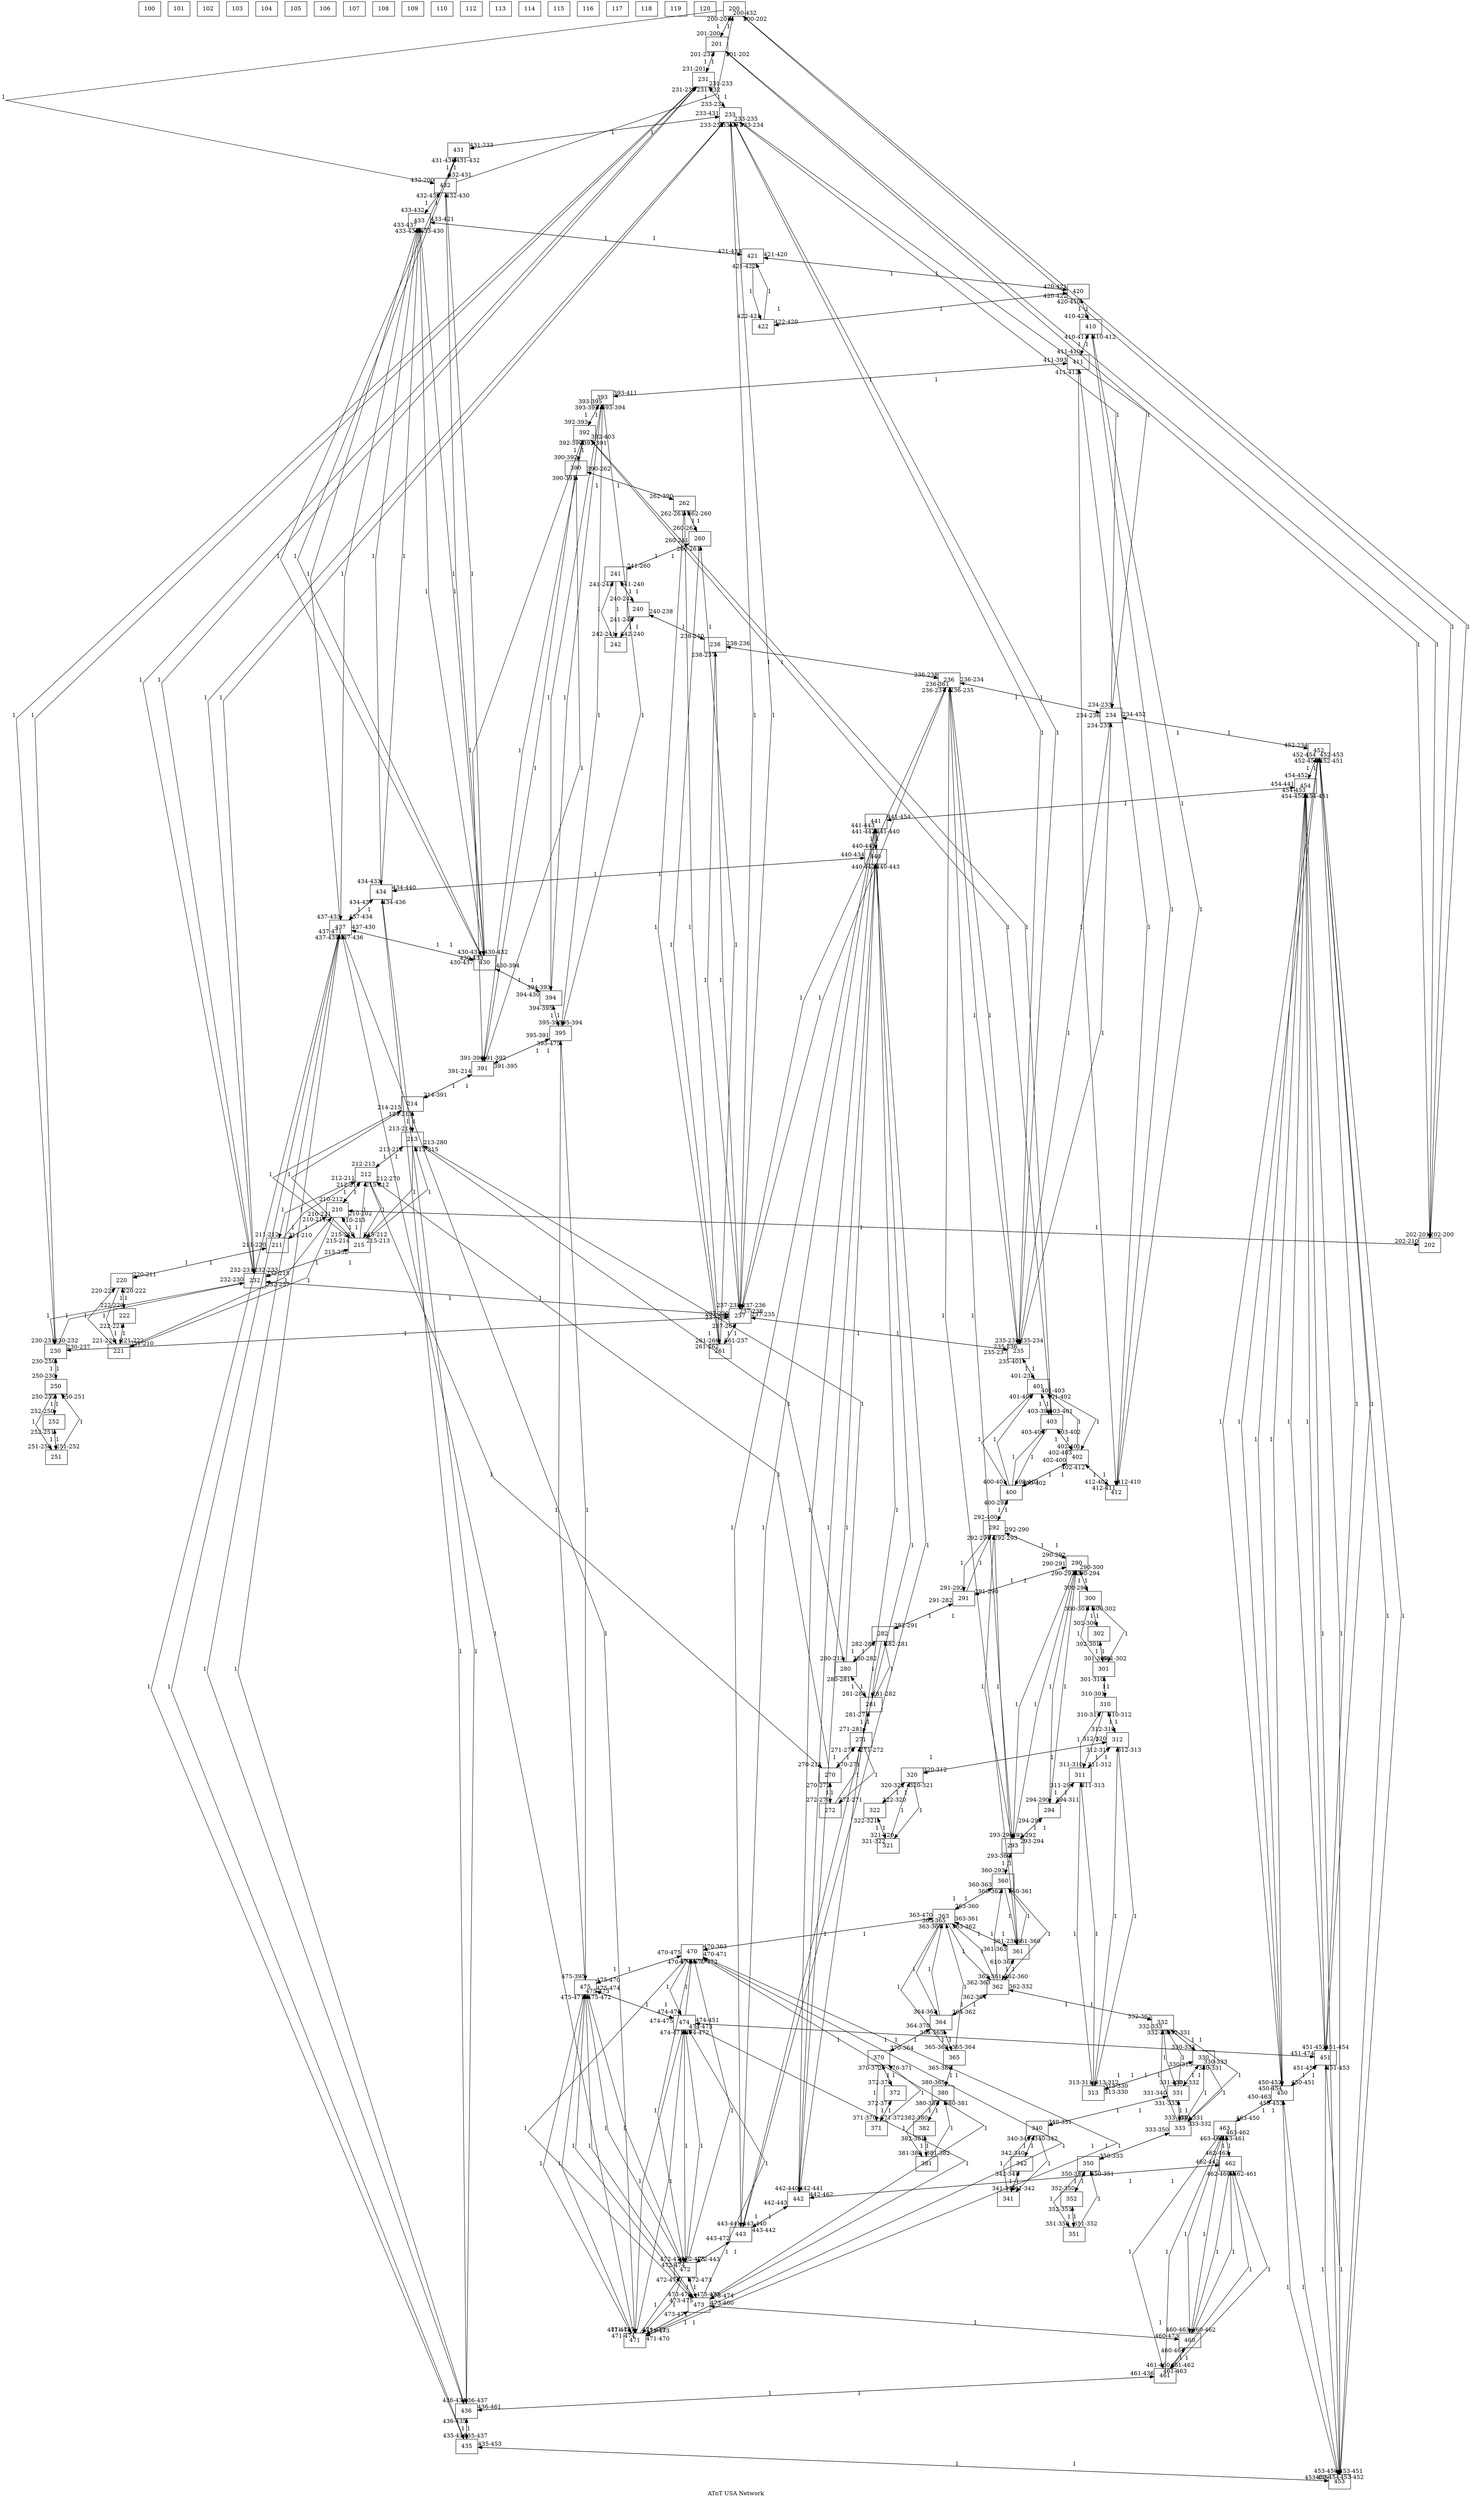 digraph Test {

	/*compound=true*/
	node [shape=box];
	edge [len=3];
	/*Instantiation of nodes, required to successfully calling .get_node_list() 		(pydot) */
	//BACKBONE NODES
	100[group=H]; 101[group=H]; 102[group=H]; 103[group=H]; 104[group=H]; 105[group=H]; 106[group=H]; 107[group=H]; 108[group=H];
	109[group=H]; 110[group=H]; 112[group=H]; 113[group=H]; 114[group=H]; 115[group=H]; 116[group=H]; 117[group=H]; 118[group=H];
	119[group=H]; 120[group=H];
	//116 nodes
	200[group=V]; 201[group=A]; 202[group=A];//Seattle
	210[group=V]; 211[group=A]; 212[group=A]; 213[group=A]; 214[group=A]; 215[group=A];//San Fransico
	220[group=V]; 221[group=A]; 222[group=A]; //Honolulu
	230[group=V]; 231[group=A]; 232[group=A]; 233[group=A]; 234[group=A]; 235[group=A]; 236[group=A]; 237[group=A]; 238[group=A];//Los Angeles
	240[group=V]; 241[group=A]; 242[group=A];//San Diego
	250[group=v]; 251[group=A]; 252[group=A];//Las Vegas
	260[group=V]; 261[group=A]; 262[group=A];//Phoenix
	270[group=V]; 271[group=A]; 272[group=A];//Salt Lake City
	280[group=V]; 281[group=A]; 282[group=A];//Denver
	290[group=V]; 291[group=A]; 292[group=A]; 293[group=A]; 294[group=A];//Dallas
	300[group=V]; 301[group=A]; 302[group=A];//San Antonio
	310[group=V]; 311[group=A]; 312[group=A]; 313[group=A];//Houston
	320[group=V]; 321[group=A]; 322[group=A]; //New Orealns
	330[group=V]; 331[group=A]; 332[group=A]; 333[group=A]; //Miami
	340[group=V]; 341[group=A]; 342[group=A];//Tampa Bay
	350[group=v]; 351[group=A]; 352[group=A];//Ft. Lauderdale
	360[group=v]; 361[group=A]; 362[group=A]; 363[group=A]; 364[group=A]; 365[group=A]; //Atlanta
	370[group=v]; 371[group=A]; 372[group=A];//Charlotte
	380[group=v]; 381[group=A]; 382[group=A];//Nashville
	390[group=v]; 391[group=A]; 392[group=A]; 393[group=A]; 394[group=A]; 395[group=A]; //St. Louis
	400[group=v]; 401[group=A]; 402[group=A]; 403[group=A]; //Kansas City
	410[group=v]; 411[group=A]; 412[group=A]; //Omaha
	420[group=v]; 421[group=A]; 422[group=A]; //Mineapolis
	430[group=v]; 431[group=A]; 432[group=A]; 433[group=A]; 434[group=A]; 435[group=A]; 436[group=A]; 437[group=A];//Chicago
	440[group=v]; 441[group=A]; 442[group=A]; 443[group=A]; //Detroit
	450[group=v]; 451[group=A]; 452[group=A]; 453[group=A]; 454[group=A]; //New York
	460[group=v]; 461[group=A]; 462[group=A]; 463[group=A]; //Philadelphia
	470[group=v]; 471[group=A]; 472[group=A]; 473[group=A]; 474[group=A]; 475[group=A]; //Washington DC.
	
	overlap = scale;
	splines = false;
	label = "ATnT USA Network";
	orientation = portrait;
	
	//BACKBONE EDGES
	
	
	
	
	
	
	//POPS
	//Seatle
	200 -> 201	[label=1,headlabel="201-200" ,alias = 1,throughput=16,latency=4,delay=3,bandwidth = 10];
	200 -> 202	[label=1,headlabel="202-200" ,alias = 1,throughput=16,latency=4,delay=3,bandwidth = 10];
	201 -> 200	[label=1,headlabel="200-201" ,alias = 1,throughput=16,latency=4,delay=3,bandwidth = 10];
	201 -> 202	[label=1,headlabel="202-201" ,alias = 1,throughput=16,latency=4,delay=3,bandwidth = 10];
	202 -> 200	[label=1,headlabel="200-202" ,alias = 1,throughput=16,latency=4,delay=3,bandwidth = 10];
	202 -> 201	[label=1,headlabel="201-202" ,alias = 1,throughput=16,latency=4,delay=3,bandwidth = 10];
	
	200 -> 432	[label=1,headlabel="432-200" ,alias = 1,throughput=16,latency=4,delay=3,bandwidth = 10];
	201 -> 231	[label=1,headlabel="231-201" ,alias = 1,throughput=16,latency=4,delay=3,bandwidth = 10];
	202 -> 210	[label=1,headlabel="210-202" ,alias = 1,throughput=16,latency=4,delay=3,bandwidth = 10];
	
	//San Fransico
	210 -> 211	[label=1,headlabel="211-210" ,alias = 1,throughput=16,latency=4,delay=3,bandwidth = 10];
	210 -> 212	[label=1,headlabel="212-210" ,alias = 1,throughput=16,latency=4,delay=3,bandwidth = 10];
	210 -> 215	[label=1,headlabel="215-210" ,alias = 1,throughput=16,latency=4,delay=3,bandwidth = 10];
	210 -> 202	[label=1,headlabel="202-210" ,alias = 1,throughput=16,latency=4,delay=3,bandwidth = 10];
	210 -> 221	[label=1,headlabel="221-210" ,alias = 1,throughput=16,latency=4,delay=3,bandwidth = 10];

	211 -> 210	[label=1,headlabel="210-211" ,alias = 1,throughput=16,latency=4,delay=3,bandwidth = 10];
	211 -> 212	[label=1,headlabel="212-211" ,alias = 1,throughput=16,latency=4,delay=3,bandwidth = 10];
	211 -> 220	[label=1,headlabel="220-211" ,alias = 1,throughput=16,latency=4,delay=3,bandwidth = 10];
	
	212 -> 210	[label=1,headlabel="210-212" ,alias = 1,throughput=16,latency=4,delay=3,bandwidth = 10];
	212 -> 211	[label=1,headlabel="211-212" ,alias = 1,throughput=16,latency=4,delay=3,bandwidth = 10];
	212 -> 213	[label=1,headlabel="213-212" ,alias = 1,throughput=16,latency=4,delay=3,bandwidth = 10];
	212 -> 215	[label=1,headlabel="215-212" ,alias = 1,throughput=16,latency=4,delay=3,bandwidth = 10];
	212 -> 270	[label=1,headlabel="270-212" ,alias = 1,throughput=16,latency=4,delay=3,bandwidth = 10];
	
	213 -> 212	[label=1,headlabel="212-213" ,alias = 1,throughput=16,latency=4,delay=3,bandwidth = 10];
	213 -> 214	[label=1,headlabel="124-213" ,alias = 1,throughput=16,latency=4,delay=3,bandwidth = 10];
	213 -> 215	[label=1,headlabel="215-213" ,alias = 1,throughput=16,latency=4,delay=3,bandwidth = 10];
	213 -> 280	[label=1,headlabel="280-213" ,alias = 1,throughput=16,latency=4,delay=3,bandwidth = 10];
	
	214 -> 213	[label=1,headlabel="213-214" ,alias = 1,throughput=16,latency=4,delay=3,bandwidth = 10];
	214 -> 215	[label=1,headlabel="215-214" ,alias = 1,throughput=16,latency=4,delay=3,bandwidth = 10];
	214 -> 391	[label=1,headlabel="391-214" ,alias = 1,throughput=16,latency=4,delay=3,bandwidth = 10];
	
	215 -> 213	[label=1,headlabel="213-215" ,alias = 1,throughput=16,latency=4,delay=3,bandwidth = 10];
	215 -> 214	[label=1,headlabel="214-215" ,alias = 1,throughput=16,latency=4,delay=3,bandwidth = 10];
	215 -> 232	[label=1,headlabel="232-215" ,alias = 1,throughput=16,latency=4,delay=3,bandwidth = 10];
	215 -> 212	[label=1,headlabel="215-212" ,alias = 1,throughput=16,latency=4,delay=3,bandwidth = 10];
	215 -> 210	[label=1,headlabel="210-215" ,alias = 1,throughput=16,latency=4,delay=3,bandwidth = 10];
	
	//Honolulu
	220 -> 211	[label=1,headlabel="211-220" ,alias = 1,throughput=16,latency=4,delay=3,bandwidth = 10];
	220 -> 221	[label=1,headlabel="221-220" ,alias = 1,throughput=16,latency=4,delay=3,bandwidth = 10];
	220 -> 222	[label=1,headlabel="222-220" ,alias = 1,throughput=16,latency=4,delay=3,bandwidth = 10];
	221 -> 210	[label=1,headlabel="210-221" ,alias = 1,throughput=16,latency=4,delay=3,bandwidth = 10];
	221 -> 220	[label=1,headlabel="220-221" ,alias = 1,throughput=16,latency=4,delay=3,bandwidth = 10];
	221 -> 222	[label=1,headlabel="222-221" ,alias = 1,throughput=16,latency=4,delay=3,bandwidth = 10];
	222 -> 220	[label=1,headlabel="220-222" ,alias = 1,throughput=16,latency=4,delay=3,bandwidth = 10];
	222 -> 221	[label=1,headlabel="221-222" ,alias = 1,throughput=16,latency=4,delay=3,bandwidth = 10];
	
	//Los Angeles
	230 -> 231	[label=1,headlabel="231-230" ,alias = 1,throughput=16,latency=4,delay=3,bandwidth = 10];
	230 -> 232	[label=1,headlabel="232-230" ,alias = 1,throughput=16,latency=4,delay=3,bandwidth = 10];
	230 -> 250	[label=1,headlabel="250-230" ,alias = 1,throughput=16,latency=4,delay=3,bandwidth = 10];
	230 -> 237	[label=1,headlabel="237-230" ,alias = 1,throughput=16,latency=4,delay=3,bandwidth = 10];
	231 -> 230	[label=1,headlabel="230-231" ,alias = 1,throughput=16,latency=4,delay=3,bandwidth = 10];
	231 -> 232	[label=1,headlabel="232-231" ,alias = 1,throughput=16,latency=4,delay=3,bandwidth = 10];
	231 -> 233	[label=1,headlabel="233-231" ,alias = 1,throughput=16,latency=4,delay=3,bandwidth = 10];
	231 -> 201	[label=1,headlabel="201-232" ,alias = 1,throughput=16,latency=4,delay=3,bandwidth = 10];
	232 -> 230	[label=1,headlabel="230-232" ,alias = 1,throughput=16,latency=4,delay=3,bandwidth = 10];
	232 -> 231	[label=1,headlabel="231-232" ,alias = 1,throughput=16,latency=4,delay=3,bandwidth = 10];
	232 -> 233	[label=1,headlabel="233-232" ,alias = 1,throughput=16,latency=4,delay=3,bandwidth = 10];
	232 -> 237 	[label=1,headlabel="237-232" ,alias = 1,throughput=16,latency=4,delay=3,bandwidth = 10];
	232 -> 215 	[label=1,headlabel="215-232" ,alias = 1,throughput=16,latency=4,delay=3,bandwidth = 10];
	
	233 -> 231	[label=1,headlabel="231-233" ,alias = 1,throughput=16,latency=4,delay=3,bandwidth = 10];
	233 -> 232	[label=1,headlabel="232-233" ,alias = 1,throughput=16,latency=4,delay=3,bandwidth = 10];
	233 -> 234	[label=1,headlabel="234-233" ,alias = 1,throughput=16,latency=4,delay=3,bandwidth = 10];
	233 -> 235	[label=1,headlabel="235-233" ,alias = 1,throughput=16,latency=4,delay=3,bandwidth = 10];
	233 -> 237	[label=1,headlabel="237-233" ,alias = 1,throughput=16,latency=4,delay=3,bandwidth = 10];
	233 -> 431	[label=1,headlabel="431-233" ,alias = 1,throughput=16,latency=4,delay=3,bandwidth = 10];
	234 -> 233	[label=1,headlabel="233-234" ,alias = 1,throughput=16,latency=4,delay=3,bandwidth = 10];
	234 -> 235	[label=1,headlabel="235-234" ,alias = 1,throughput=16,latency=4,delay=3,bandwidth = 10];
	234 -> 236	[label=1,headlabel="236-234" ,alias = 1,throughput=16,latency=4,delay=3,bandwidth = 10];
	234 -> 452	[label=1,headlabel="452-234" ,alias = 1,throughput=16,latency=4,delay=3,bandwidth = 10];
	235 -> 233	[label=1,headlabel="233-235" ,alias = 1,throughput=16,latency=4,delay=3,bandwidth = 10];
	235 -> 234	[label=1,headlabel="234-235" ,alias = 1,throughput=16,latency=4,delay=3,bandwidth = 10];
	235 -> 401	[label=1,headlabel="401-235" ,alias = 1,throughput=16,latency=4,delay=3,bandwidth = 10];
	235 -> 236	[label=1,headlabel="236-235" ,alias = 1,throughput=16,latency=4,delay=3,bandwidth = 10];
	235 -> 237	[label=1,headlabel="237-235" ,alias = 1,throughput=16,latency=4,delay=3,bandwidth = 10];
	
	236 -> 234	[label=1,headlabel="234-236" ,alias = 1,throughput=16,latency=4,delay=3,bandwidth = 10];
	236 -> 235	[label=1,headlabel="235-236" ,alias = 1,throughput=16,latency=4,delay=3,bandwidth = 10];
	236 -> 237	[label=1,headlabel="237-236" ,alias = 1,throughput=16,latency=4,delay=3,bandwidth = 10];
	236 -> 238	[label=1,headlabel="238-236" ,alias = 1,throughput=16,latency=4,delay=3,bandwidth = 10];
	236 -> 361	[label=1,headlabel="361-236" ,alias = 1,throughput=16,latency=4,delay=3,bandwidth = 10];
	237 -> 230	[label=1,headlabel="230-237" ,alias = 1,throughput=16,latency=4,delay=3,bandwidth = 10];
	237 -> 232	[label=1,headlabel="232-237" ,alias = 1,throughput=16,latency=4,delay=3,bandwidth = 10];
	237 -> 233	[label=1,headlabel="233-237" ,alias = 1,throughput=16,latency=4,delay=3,bandwidth = 10];
	237 -> 235	[label=1,headlabel="235-237" ,alias = 1,throughput=16,latency=4,delay=3,bandwidth = 10];
	237 -> 236	[label=1,headlabel="236-237" ,alias = 1,throughput=16,latency=4,delay=3,bandwidth = 10];
	237 -> 238	[label=1,headlabel="238-237" ,alias = 1,throughput=16,latency=4,delay=3,bandwidth = 10];
	237 -> 261	[label=1,headlabel="261-237" ,alias = 1,throughput=16,latency=4,delay=3,bandwidth = 10];
	238 -> 236	[label=1,headlabel="236-238" ,alias = 1,throughput=16,latency=4,delay=3,bandwidth = 10];
	238 -> 237	[label=1,headlabel="237-238" ,alias = 1,throughput=16,latency=4,delay=3,bandwidth = 10];
	238 -> 240	[label=1,headlabel="240-238" ,alias = 1,throughput=16,latency=4,delay=3,bandwidth = 10];

	
	//San Diego
	240 -> 238	[label=1,headlabel="238-240" ,alias = 1,throughput=16,latency=4,delay=3,bandwidth = 10];
	240 -> 241	[label=1,headlabel="241-240" ,alias = 1,throughput=16,latency=4,delay=3,bandwidth = 10];
	240 -> 242	[label=1,headlabel="242-240" ,alias = 1,throughput=16,latency=4,delay=3,bandwidth = 10];
	241 -> 240	[label=1,headlabel="240-241" ,alias = 1,throughput=16,latency=4,delay=3,bandwidth = 10];
	241 -> 242	[label=1,headlabel="242-241" ,alias = 1,throughput=16,latency=4,delay=3,bandwidth = 10];
	241 -> 260	[label=1,headlabel="260-241" ,alias = 1,throughput=16,latency=4,delay=3,bandwidth = 10];
	242 -> 240	[label=1,headlabel="241-242" ,alias = 1,throughput=16,latency=4,delay=3,bandwidth = 10];
	242 -> 241	[label=1,headlabel="241-242" ,alias = 1,throughput=16,latency=4,delay=3,bandwidth = 10];
	//Las Vegas
	250 -> 230	[label=1,headlabel="230-250" ,alias = 1,throughput=16,latency=4,delay=3,bandwidth = 10];
	250 -> 251	[label=1,headlabel="251-250" ,alias = 1,throughput=16,latency=4,delay=3,bandwidth = 10];
	250 -> 252	[label=1,headlabel="252-250" ,alias = 1,throughput=16,latency=4,delay=3,bandwidth = 10];
	251 -> 250	[label=1,headlabel="250-251" ,alias = 1,throughput=16,latency=4,delay=3,bandwidth = 10];
	251 -> 252	[label=1,headlabel="252-251" ,alias = 1,throughput=16,latency=4,delay=3,bandwidth = 10];
	252 -> 250	[label=1,headlabel="250-252" ,alias = 1,throughput=16,latency=4,delay=3,bandwidth = 10];
	252 -> 251	[label=1,headlabel="251-252" ,alias = 1,throughput=16,latency=4,delay=3,bandwidth = 10];

	//Phoenix
	260 -> 261	[label=1,headlabel="261-260" ,alias = 1,throughput=16,latency=4,delay=3,bandwidth = 10];
	260 -> 262	[label=1,headlabel="262-260" ,alias = 1,throughput=16,latency=4,delay=3,bandwidth = 10];
	260 -> 241	[label=1,headlabel="241-260" ,alias = 1,throughput=16,latency=4,delay=3,bandwidth = 10];
	261 -> 260	[label=1,headlabel="260-261" ,alias = 1,throughput=16,latency=4,delay=3,bandwidth = 10];
	261 -> 262	[label=1,headlabel="262-261" ,alias = 1,throughput=16,latency=4,delay=3,bandwidth = 10];
	261 -> 237	[label=1,headlabel="237-261" ,alias = 1,throughput=16,latency=4,delay=3,bandwidth = 10];
	262 -> 260	[label=1,headlabel="260-262" ,alias = 1,throughput=16,latency=4,delay=3,bandwidth = 10];
	262 -> 261	[label=1,headlabel="261-262" ,alias = 1,throughput=16,latency=4,delay=3,bandwidth = 10];
	262 -> 390	[label=1,headlabel="390-262" ,alias = 1,throughput=16,latency=4,delay=3,bandwidth = 10];
	
	//Salt Lake City
	270 -> 271	[label=1,headlabel="271-270" ,alias = 1,throughput=16,latency=4,delay=3,bandwidth = 10];
	270 -> 272	[label=1,headlabel="272-270" ,alias = 1,throughput=16,latency=4,delay=3,bandwidth = 10];
	270 -> 212	[label=1,headlabel="212-270" ,alias = 1,throughput=16,latency=4,delay=3,bandwidth = 10];
	271 -> 270	[label=1,headlabel="270-271" ,alias = 1,throughput=16,latency=4,delay=3,bandwidth = 10];
	271 -> 281	[label=1,headlabel="281-271" ,alias = 1,throughput=16,latency=4,delay=3,bandwidth = 10];
	271 -> 272	[label=1,headlabel="272-271" ,alias = 1,throughput=16,latency=4,delay=3,bandwidth = 10];
	272 -> 270	[label=1,headlabel="270-272" ,alias = 1,throughput=16,latency=4,delay=3,bandwidth = 10];
	272 -> 271	[label=1,headlabel="271-272" ,alias = 1,throughput=16,latency=4,delay=3,bandwidth = 10];
	
	//Denver
	280 -> 213	[label=1,headlabel="213-280" ,alias = 1,throughput=16,latency=4,delay=3,bandwidth = 10];
	280 -> 281	[label=1,headlabel="281-280" ,alias = 1,throughput=16,latency=4,delay=3,bandwidth = 10];
	280 -> 282	[label=1,headlabel="282-280" ,alias = 1,throughput=16,latency=4,delay=3,bandwidth = 10];
	281 -> 280	[label=1,headlabel="280-281" ,alias = 1,throughput=16,latency=4,delay=3,bandwidth = 10];
	281 -> 282	[label=1,headlabel="282-281" ,alias = 1,throughput=16,latency=4,delay=3,bandwidth = 10];
	281 -> 271	[label=1,headlabel="271-281" ,alias = 1,throughput=16,latency=4,delay=3,bandwidth = 10];
	282 -> 280	[label=1,headlabel="280-282" ,alias = 1,throughput=16,latency=4,delay=3,bandwidth = 10];
	282 -> 281	[label=1,headlabel="281-282" ,alias = 1,throughput=16,latency=4,delay=3,bandwidth = 10];
	282 -> 291	[label=1,headlabel="291-282" ,alias = 1,throughput=16,latency=4,delay=3,bandwidth = 10];
	
	//Dallas
	290 -> 291	[label=1,headlabel="291-290" ,alias = 1,throughput=16,latency=4,delay=3,bandwidth = 10];
	290 -> 292	[label=1,headlabel="292-290" ,alias = 1,throughput=16,latency=4,delay=3,bandwidth = 10];
	290 -> 293	[label=1,headlabel="293-290" ,alias = 1,throughput=16,latency=4,delay=3,bandwidth = 10];
	290 -> 294	[label=1,headlabel="294-290" ,alias = 1,throughput=16,latency=4,delay=3,bandwidth = 10];
	290 -> 300	[label=1,headlabel="300-290" ,alias = 1,throughput=16,latency=4,delay=3,bandwidth = 10];
	291 -> 282	[label=1,headlabel="282-291" ,alias = 1,throughput=16,latency=4,delay=3,bandwidth = 10];
	291 -> 290	[label=1,headlabel="290-291" ,alias = 1,throughput=16,latency=4,delay=3,bandwidth = 10];
	291 -> 292	[label=1,headlabel="292-291" ,alias = 1,throughput=16,latency=4,delay=3,bandwidth = 10];
	292 -> 290	[label=1,headlabel="290-292" ,alias = 1,throughput=16,latency=4,delay=3,bandwidth = 10];
	292 -> 291	[label=1,headlabel="291-292" ,alias = 1,throughput=16,latency=4,delay=3,bandwidth = 10];
	292 -> 400	[label=1,headlabel="400-292" ,alias = 1,throughput=16,latency=4,delay=3,bandwidth = 10];
	292 -> 293	[label=1,headlabel="293-292" ,alias = 1,throughput=16,latency=4,delay=3,bandwidth = 10];
	
	293 -> 290	[label=1,headlabel="290-293" ,alias = 1,throughput=16,latency=4,delay=3,bandwidth = 10];
	293 -> 292	[label=1,headlabel="292-293" ,alias = 1,throughput=16,latency=4,delay=3,bandwidth = 10];
	293 -> 294	[label=1,headlabel="294-293" ,alias = 1,throughput=16,latency=4,delay=3,bandwidth = 10];
	293 -> 360	[label=1,headlabel="360-293" ,alias = 1,throughput=16,latency=4,delay=3,bandwidth = 10];
	294 -> 290	[label=1,headlabel="290-294" ,alias = 1,throughput=16,latency=4,delay=3,bandwidth = 10];
	294 -> 293	[label=1,headlabel="293-294" ,alias = 1,throughput=16,latency=4,delay=3,bandwidth = 10];
	294 -> 311	[label=1,headlabel="311-294" ,alias = 1,throughput=16,latency=4,delay=3,bandwidth = 10];
	
	//San Antonio
	300 -> 290	[label=1,headlabel="290-300" ,alias = 1,throughput=16,latency=4,delay=3,bandwidth = 10];
	300 -> 301	[label=1,headlabel="301-300" ,alias = 1,throughput=16,latency=4,delay=3,bandwidth = 10];
	300 -> 302	[label=1,headlabel="302-300" ,alias = 1,throughput=16,latency=4,delay=3,bandwidth = 10];
	301 -> 300	[label=1,headlabel="300-301" ,alias = 1,throughput=16,latency=4,delay=3,bandwidth = 10];
	301 -> 302	[label=1,headlabel="302-301" ,alias = 1,throughput=16,latency=4,delay=3,bandwidth = 10];
	301 -> 310	[label=1,headlabel="310-301" ,alias = 1,throughput=16,latency=4,delay=3,bandwidth = 10];
	302 -> 300	[label=1,headlabel="300-302" ,alias = 1,throughput=16,latency=4,delay=3,bandwidth = 10];
	302 -> 301	[label=1,headlabel="301-302" ,alias = 1,throughput=16,latency=4,delay=3,bandwidth = 10];
	
	//Huston
	310 -> 301	[label=1,headlabel="301-310" ,alias = 1,throughput=16,latency=4,delay=3,bandwidth = 10];
	310 -> 311	[label=1,headlabel="311-310" ,alias = 1,throughput=16,latency=4,delay=3,bandwidth = 10];
	310 -> 312	[label=1,headlabel="312-310" ,alias = 1,throughput=16,latency=4,delay=3,bandwidth = 10];
	311 -> 310	[label=1,headlabel="310-311" ,alias = 1,throughput=16,latency=4,delay=3,bandwidth = 10];
	311 -> 312	[label=1,headlabel="312-311" ,alias = 1,throughput=16,latency=4,delay=3,bandwidth = 10];
	311 -> 313	[label=1,headlabel="313-311" ,alias = 1,throughput=16,latency=4,delay=3,bandwidth = 10];
	311 -> 294	[label=1,headlabel="294-311" ,alias = 1,throughput=16,latency=4,delay=3,bandwidth = 10];
	312 -> 310	[label=1,headlabel="310-312" ,alias = 1,throughput=16,latency=4,delay=3,bandwidth = 10];
	312 -> 311	[label=1,headlabel="311-312" ,alias = 1,throughput=16,latency=4,delay=3,bandwidth = 10];
	312 -> 313	[label=1,headlabel="313-312" ,alias = 1,throughput=16,latency=4,delay=3,bandwidth = 10];
	312 -> 320	[label=1,headlabel="320-312" ,alias = 1,throughput=16,latency=4,delay=3,bandwidth = 10];
	313 -> 330	[label=1,headlabel="330-313" ,alias = 1,throughput=16,latency=4,delay=3,bandwidth = 10];
	313 -> 312	[label=1,headlabel="312-313" ,alias = 1,throughput=16,latency=4,delay=3,bandwidth = 10];
	313 -> 311	[label=1,headlabel="311-313" ,alias = 1,throughput=16,latency=4,delay=3,bandwidth = 10];
	
	//New Orleans
	320 -> 321	[label=1,headlabel="321-320" ,alias = 1,throughput=16,latency=4,delay=3,bandwidth = 10];
	320 -> 322	[label=1,headlabel="322-320" ,alias = 1,throughput=16,latency=4,delay=3,bandwidth = 10];
	320 -> 312	[label=1,headlabel="312-320" ,alias = 1,throughput=16,latency=4,delay=3,bandwidth = 10];
	321 -> 320	[label=1,headlabel="320-321" ,alias = 1,throughput=16,latency=4,delay=3,bandwidth = 10];
	321 -> 322	[label=1,headlabel="322-321" ,alias = 1,throughput=16,latency=4,delay=3,bandwidth = 10];
	322 -> 320	[label=1,headlabel="320-322" ,alias = 1,throughput=16,latency=4,delay=3,bandwidth = 10];
	322 -> 321	[label=1,headlabel="321-322" ,alias = 1,throughput=16,latency=4,delay=3,bandwidth = 10];
	
	//Miami
	330 -> 313	[label=1,headlabel="313-330" ,alias = 1,throughput=16,latency=4,delay=3,bandwidth = 10];
	330 -> 331	[label=1,headlabel="331-330" ,alias = 1,throughput=16,latency=4,delay=3,bandwidth = 10];
	330 -> 332	[label=1,headlabel="332-330" ,alias = 1,throughput=16,latency=4,delay=3,bandwidth = 10];
	330 -> 333	[label=1,headlabel="333-330" ,alias = 1,throughput=16,latency=4,delay=3,bandwidth = 10];
	330 -> 313	[label=1,headlabel="313-330" ,alias = 1,throughput=16,latency=4,delay=3,bandwidth = 10];
	331 -> 330	[label=1,headlabel="330-331" ,alias = 1,throughput=16,latency=4,delay=3,bandwidth = 10];
	331 -> 332	[label=1,headlabel="332-331" ,alias = 1,throughput=16,latency=4,delay=3,bandwidth = 10];
	331 -> 333	[label=1,headlabel="333-331" ,alias = 1,throughput=16,latency=4,delay=3,bandwidth = 10];
	331 -> 340	[label=1,headlabel="340-331" ,alias = 1,throughput=16,latency=4,delay=3,bandwidth = 10];
	332 -> 330	[label=1,headlabel="330-332" ,alias = 1,throughput=16,latency=4,delay=3,bandwidth = 10];
	332 -> 331	[label=1,headlabel="331-332" ,alias = 1,throughput=16,latency=4,delay=3,bandwidth = 10];
	332 -> 333	[label=1,headlabel="333-332" ,alias = 1,throughput=16,latency=4,delay=3,bandwidth = 10];
	332 -> 362	[label=1,headlabel="362-332" ,alias = 1,throughput=16,latency=4,delay=3,bandwidth = 10];
	333 -> 330	[label=1,headlabel="330-333" ,alias = 1,throughput=16,latency=4,delay=3,bandwidth = 10];
	333 -> 331	[label=1,headlabel="331-333" ,alias = 1,throughput=16,latency=4,delay=3,bandwidth = 10];
	333 -> 332	[label=1,headlabel="332-333" ,alias = 1,throughput=16,latency=4,delay=3,bandwidth = 10];
	333 -> 350	[label=1,headlabel="350-333" ,alias = 1,throughput=16,latency=4,delay=3,bandwidth = 10];
	//Tampa Bay
	340 -> 331	[label=1,headlabel="331-340" ,alias = 1,throughput=16,latency=4,delay=3,bandwidth = 10];
	340 -> 341	[label=1,headlabel="341-340" ,alias = 1,throughput=16,latency=4,delay=3,bandwidth = 10];
	340 -> 342	[label=1,headlabel="342-340" ,alias = 1,throughput=16,latency=4,delay=3,bandwidth = 10];
	341 -> 340	[label=1,headlabel="340-341" ,alias = 1,throughput=16,latency=4,delay=3,bandwidth = 10];
	341 -> 342	[label=1,headlabel="342-341" ,alias = 1,throughput=16,latency=4,delay=3,bandwidth = 10];
	342 -> 340	[label=1,headlabel="340-342" ,alias = 1,throughput=16,latency=4,delay=3,bandwidth = 10];
	342 -> 341	[label=1,headlabel="341-342" ,alias = 1,throughput=16,latency=4,delay=3,bandwidth = 10];
	
	
	//Ft. Lauderdale
	350 -> 333	[label=1,headlabel="333-350" ,alias = 1,throughput=16,latency=4,delay=3,bandwidth = 10];
	350 -> 351	[label=1,headlabel="351-350" ,alias = 1,throughput=16,latency=4,delay=3,bandwidth = 10];
	350 -> 352	[label=1,headlabel="352-350" ,alias = 1,throughput=16,latency=4,delay=3,bandwidth = 10];
	351 -> 350	[label=1,headlabel="350-351" ,alias = 1,throughput=16,latency=4,delay=3,bandwidth = 10];
	351 -> 352	[label=1,headlabel="352-351" ,alias = 1,throughput=16,latency=4,delay=3,bandwidth = 10];
	352 -> 350	[label=1,headlabel="350-352" ,alias = 1,throughput=16,latency=4,delay=3,bandwidth = 10];
	352 -> 351	[label=1,headlabel="351-352" ,alias = 1,throughput=16,latency=4,delay=3,bandwidth = 10];
	
	//Atlanta
	360 -> 361	[label=1,headlabel="361-360" ,alias = 1,throughput=16,latency=4,delay=3,bandwidth = 10];
	360 -> 362	[label=1,headlabel="362-360" ,alias = 1,throughput=16,latency=4,delay=3,bandwidth = 10];
	360 -> 363	[label=1,headlabel="363-360" ,alias = 1,throughput=16,latency=4,delay=3,bandwidth = 10];
	360 -> 293	[label=1,headlabel="293-360" ,alias = 1,throughput=16,latency=4,delay=3,bandwidth = 10];
	361 -> 236	[label=1,headlabel="236-361" ,alias = 1,throughput=16,latency=4,delay=3,bandwidth = 10];
	361 -> 360	[label=1,headlabel="360-361" ,alias = 1,throughput=16,latency=4,delay=3,bandwidth = 10];
	361 -> 362	[label=1,headlabel="362-361" ,alias = 1,throughput=16,latency=4,delay=3,bandwidth = 10];
	361 -> 363	[label=1,headlabel="363-361" ,alias = 1,throughput=16,latency=4,delay=3,bandwidth = 10];
	362 -> 360	[label=1,headlabel="360-362" ,alias = 1,throughput=16,latency=4,delay=3,bandwidth = 10];
	362 -> 361	[label=1,headlabel="610-362" ,alias = 1,throughput=16,latency=4,delay=3,bandwidth = 10];
	362 -> 332	[label=1,headlabel="332-362" ,alias = 1,throughput=16,latency=4,delay=3,bandwidth = 10];
	362 -> 363	[label=1,headlabel="363-362" ,alias = 1,throughput=16,latency=4,delay=3,bandwidth = 10];
	362 -> 364	[label=1,headlabel="364-362" ,alias = 1,throughput=16,latency=4,delay=3,bandwidth = 10];
	363 -> 360	[label=1,headlabel="360-363" ,alias = 1,throughput=16,latency=4,delay=3,bandwidth = 10];
	363 -> 361	[label=1,headlabel="361-363" ,alias = 1,throughput=16,latency=4,delay=3,bandwidth = 10];
	363 -> 362	[label=1,headlabel="362-363" ,alias = 1,throughput=16,latency=4,delay=3,bandwidth = 10];
	363 -> 364	[label=1,headlabel="364-363" ,alias = 1,throughput=16,latency=4,delay=3,bandwidth = 10];
	363 -> 365	[label=1,headlabel="365-363" ,alias = 1,throughput=16,latency=4,delay=3,bandwidth = 10];
	363 -> 470	[label=1,headlabel="470-363" ,alias = 1,throughput=16,latency=4,delay=3,bandwidth = 10];
	364 -> 362	[label=1,headlabel="362-364" ,alias = 1,throughput=16,latency=4,delay=3,bandwidth = 10];
	364 -> 363	[label=1,headlabel="363-364" ,alias = 1,throughput=16,latency=4,delay=3,bandwidth = 10];
	364 -> 365	[label=1,headlabel="365-364" ,alias = 1,throughput=16,latency=4,delay=3,bandwidth = 10];
	364 -> 370	[label=1,headlabel="370-364" ,alias = 1,throughput=16,latency=4,delay=3,bandwidth = 10];
	365 -> 363	[label=1,headlabel="363-365" ,alias = 1,throughput=16,latency=4,delay=3,bandwidth = 10];
	365 -> 364	[label=1,headlabel="364-365" ,alias = 1,throughput=16,latency=4,delay=3,bandwidth = 10];
	365 -> 380	[label=1,headlabel="380-365" ,alias = 1,throughput=16,latency=4,delay=3,bandwidth = 10];
	
	//Charlotte
	370 -> 364	[label=1,headlabel="364-370" ,alias = 1,throughput=16,latency=4,delay=3,bandwidth = 10];
	370 -> 371	[label=1,headlabel="371-370" ,alias = 1,throughput=16,latency=4,delay=3,bandwidth = 10];
	370 -> 372	[label=1,headlabel="372-370" ,alias = 1,throughput=16,latency=4,delay=3,bandwidth = 10];
	371 -> 370	[label=1,headlabel="370-371" ,alias = 1,throughput=16,latency=4,delay=3,bandwidth = 10];
	371 -> 372	[label=1,headlabel="372-371" ,alias = 1,throughput=16,latency=4,delay=3,bandwidth = 10];
	372 -> 370	[label=1,headlabel="370-372" ,alias = 1,throughput=16,latency=4,delay=3,bandwidth = 10];
	372 -> 371	[label=1,headlabel="371-372" ,alias = 1,throughput=16,latency=4,delay=3,bandwidth = 10];
	
	//Nashville
	380 -> 365	[label=1,headlabel="365-380" ,alias = 1,throughput=16,latency=4,delay=3,bandwidth = 10];
	380 -> 381	[label=1,headlabel="381-380" ,alias = 1,throughput=16,latency=4,delay=3,bandwidth = 10];
	380 -> 382	[label=1,headlabel="382-380" ,alias = 1,throughput=16,latency=4,delay=3,bandwidth = 10];
	381 -> 380	[label=1,headlabel="380-381" ,alias = 1,throughput=16,latency=4,delay=3,bandwidth = 10];
	381 -> 382	[label=1,headlabel="382-381" ,alias = 1,throughput=16,latency=4,delay=3,bandwidth = 10];
	382 -> 380	[label=1,headlabel="380-382" ,alias = 1,throughput=16,latency=4,delay=3,bandwidth = 10];
	382 -> 381	[label=1,headlabel="381-382" ,alias = 1,throughput=16,latency=4,delay=3,bandwidth = 10];
	
	//St. Louis
	390 -> 262	[label=1,headlabel="262-390" ,alias = 1,throughput=16,latency=4,delay=3,bandwidth = 10];
	390 -> 391	[label=1,headlabel="391-390" ,alias = 1,throughput=16,latency=4,delay=3,bandwidth = 10];
	390 -> 392	[label=1,headlabel="392-390" ,alias = 1,throughput=16,latency=4,delay=3,bandwidth = 10];
	391 -> 390	[label=1,headlabel="390-391" ,alias = 1,throughput=16,latency=4,delay=3,bandwidth = 10];
	391 -> 392	[label=1,headlabel="392-391" ,alias = 1,throughput=16,latency=4,delay=3,bandwidth = 10];
	391 -> 395	[label=1,headlabel="395-391" ,alias = 1,throughput=16,latency=4,delay=3,bandwidth = 10];
	391 -> 214	[label=1,headlabel="214-391" ,alias = 1,throughput=16,latency=4,delay=3,bandwidth = 10];
	392 -> 390	[label=1,headlabel="390-392" ,alias = 1,throughput=16,latency=4,delay=3,bandwidth = 10];
	392 -> 391	[label=1,headlabel="391-392" ,alias = 1,throughput=16,latency=4,delay=3,bandwidth = 10];
	392 -> 403	[label=1,headlabel="403-392" ,alias = 1,throughput=16,latency=4,delay=3,bandwidth = 10];
	392 -> 393	[label=1,headlabel="393-392" ,alias = 1,throughput=16,latency=4,delay=3,bandwidth = 10];
	
	393 -> 392	[label=1,headlabel="392-393" ,alias = 1,throughput=16,latency=4,delay=3,bandwidth = 10];
	393 -> 394	[label=1,headlabel="394-393" ,alias = 1,throughput=16,latency=4,delay=3,bandwidth = 10];
	393 -> 395	[label=1,headlabel="395-393" ,alias = 1,throughput=16,latency=4,delay=3,bandwidth = 10];
	393 -> 411	[label=1,headlabel="411-393" ,alias = 1,throughput=16,latency=4,delay=3,bandwidth = 10];
	394 -> 393	[label=1,headlabel="393-394" ,alias = 1,throughput=16,latency=4,delay=3,bandwidth = 10];
	394 -> 395	[label=1,headlabel="395-394" ,alias = 1,throughput=16,latency=4,delay=3,bandwidth = 10];
	394 -> 430	[label=1,headlabel="430-394" ,alias = 1,throughput=16,latency=4,delay=3,bandwidth = 10];
	395 -> 391	[label=1,headlabel="391-395" ,alias = 1,throughput=16,latency=4,delay=3,bandwidth = 10];
	395 -> 393	[label=1,headlabel="393-395" ,alias = 1,throughput=16,latency=4,delay=3,bandwidth = 10];
	395 -> 394	[label=1,headlabel="394-395" ,alias = 1,throughput=16,latency=4,delay=3,bandwidth = 10];
	395 -> 475	[label=1,headlabel="475-395" ,alias = 1,throughput=16,latency=4,delay=3,bandwidth = 10];
	
	//Kansas City
	400 -> 401	[label=1,headlabel="401-400" ,alias = 1,throughput=16,latency=4,delay=3,bandwidth = 10];
	400 -> 402	[label=1,headlabel="402-400" ,alias = 1,throughput=16,latency=4,delay=3,bandwidth = 10];
	400 -> 403	[label=1,headlabel="403-400" ,alias = 1,throughput=16,latency=4,delay=3,bandwidth = 10];
	400 -> 292	[label=1,headlabel="292-400" ,alias = 1,throughput=16,latency=4,delay=3,bandwidth = 10];
	401 -> 400	[label=1,headlabel="400-401" ,alias = 1,throughput=16,latency=4,delay=3,bandwidth = 10];
	401 -> 235	[label=1,headlabel="235-401" ,alias = 1,throughput=16,latency=4,delay=3,bandwidth = 10];
	401 -> 402	[label=1,headlabel="402-401" ,alias = 1,throughput=16,latency=4,delay=3,bandwidth = 10];
	401 -> 403	[label=1,headlabel="403-401" ,alias = 1,throughput=16,latency=4,delay=3,bandwidth = 10];
	402 -> 400	[label=1,headlabel="400-402" ,alias = 1,throughput=16,latency=4,delay=3,bandwidth = 10];
	402 -> 401	[label=1,headlabel="401-402" ,alias = 1,throughput=16,latency=4,delay=3,bandwidth = 10];
	402 -> 403	[label=1,headlabel="403-402" ,alias = 1,throughput=16,latency=4,delay=3,bandwidth = 10];
	402 -> 412	[label=1,headlabel="412-402" ,alias = 1,throughput=16,latency=4,delay=3,bandwidth = 10];
	403 -> 400	[label=1,headlabel="400-403" ,alias = 1,throughput=16,latency=4,delay=3,bandwidth = 10];
	403 -> 401	[label=1,headlabel="401-403" ,alias = 1,throughput=16,latency=4,delay=3,bandwidth = 10];
	403 -> 402	[label=1,headlabel="402-403" ,alias = 1,throughput=16,latency=4,delay=3,bandwidth = 10];
	403 -> 392	[label=1,headlabel="392-403" ,alias = 1,throughput=16,latency=4,delay=3,bandwidth = 10];
	
	//Omaha
	410 -> 411	[label=1,headlabel="411-410" ,alias = 1,throughput=16,latency=4,delay=3,bandwidth = 10];
	410 -> 412	[label=1,headlabel="412-410" ,alias = 1,throughput=16,latency=4,delay=3,bandwidth = 10];
	410 -> 420	[label=1,headlabel="420-410" ,alias = 1,throughput=16,latency=4,delay=3,bandwidth = 10];
	411 -> 410	[label=1,headlabel="410-411" ,alias = 1,throughput=16,latency=4,delay=3,bandwidth = 10];
	411 -> 412	[label=1,headlabel="412-411" ,alias = 1,throughput=16,latency=4,delay=3,bandwidth = 10];
	411 -> 393	[label=1,headlabel="393-411" ,alias = 1,throughput=16,latency=4,delay=3,bandwidth = 10];
	412 -> 410	[label=1,headlabel="410-412" ,alias = 1,throughput=16,latency=4,delay=3,bandwidth = 10];
	412 -> 411	[label=1,headlabel="411-412" ,alias = 1,throughput=16,latency=4,delay=3,bandwidth = 10];
	412 -> 402	[label=1,headlabel="402-412" ,alias = 1,throughput=16,latency=4,delay=3,bandwidth = 10];
	
	//Mineapolis
	420 -> 421	[label=1,headlabel="421-420" ,alias = 1,throughput=16,latency=4,delay=3,bandwidth = 10];
	420 -> 410	[label=1,headlabel="410-420" ,alias = 1,throughput=16,latency=4,delay=3,bandwidth = 10];
	420 -> 422	[label=1,headlabel="422-420" ,alias = 1,throughput=16,latency=4,delay=3,bandwidth = 10];
	421 -> 420	[label=1,headlabel="420-421" ,alias = 1,throughput=16,latency=4,delay=3,bandwidth = 10];
	421 -> 433	[label=1,headlabel="433-421" ,alias = 1,throughput=16,latency=4,delay=3,bandwidth = 10];
	421 -> 422	[label=1,headlabel="422-421" ,alias = 1,throughput=16,latency=4,delay=3,bandwidth = 10];
	422 -> 420	[label=1,headlabel="420-422" ,alias = 1,throughput=16,latency=4,delay=3,bandwidth = 10];
	422 -> 421	[label=1,headlabel="421-422" ,alias = 1,throughput=16,latency=4,delay=3,bandwidth = 10];
	
	//Chicago
	430 -> 431	[label=1,headlabel="431-430" ,alias = 1,throughput=16,latency=4,delay=3,bandwidth = 10];
	430 -> 432	[label=1,headlabel="432-430" ,alias = 1,throughput=16,latency=4,delay=3,bandwidth = 10];
	430 -> 433	[label=1,headlabel="433-430" ,alias = 1,throughput=16,latency=4,delay=3,bandwidth = 10];
	430 -> 394	[label=1,headlabel="394-430" ,alias = 1,throughput=16,latency=4,delay=3,bandwidth = 10];
	430 -> 437	[label=1,headlabel="437-430" ,alias = 1,throughput=16,latency=4,delay=3,bandwidth = 10];
	431 -> 430	[label=1,headlabel="430-431" ,alias = 1,throughput=16,latency=4,delay=3,bandwidth = 10];
	431 -> 432	[label=1,headlabel="432-431" ,alias = 1,throughput=16,latency=4,delay=3,bandwidth = 10];
	431 -> 233	[label=1,headlabel="233-431" ,alias = 1,throughput=16,latency=4,delay=3,bandwidth = 10];
	432 -> 430	[label=1,headlabel="430-432" ,alias = 1,throughput=16,latency=4,delay=3,bandwidth = 10];
	432 -> 431	[label=1,headlabel="431-432" ,alias = 1,throughput=16,latency=4,delay=3,bandwidth = 10];
	432 -> 200	[label=1,headlabel="200-432" ,alias = 1,throughput=16,latency=4,delay=3,bandwidth = 10];
	432 -> 433	[label=1,headlabel="433-432" ,alias = 1,throughput=16,latency=4,delay=3,bandwidth = 10];

	433 -> 430	[label=1,headlabel="430-433" ,alias = 1,throughput=16,latency=4,delay=3,bandwidth = 10];	
	433 -> 432	[label=1,headlabel="432-433" ,alias = 1,throughput=16,latency=4,delay=3,bandwidth = 10];
	433 -> 434	[label=1,headlabel="434-433" ,alias = 1,throughput=16,latency=4,delay=3,bandwidth = 10];
	433 -> 437 	[label=1,headlabel="437-433" ,alias = 1,throughput=16,latency=4,delay=3,bandwidth = 10];
	433 -> 421	[label=1,headlabel="421-433" ,alias = 1,throughput=16,latency=4,delay=3,bandwidth = 10];
	434 -> 433	[label=1,headlabel="433-434" ,alias = 1,throughput=16,latency=4,delay=3,bandwidth = 10];
	434 -> 437	[label=1,headlabel="437-434" ,alias = 1,throughput=16,latency=4,delay=3,bandwidth = 10];
	434 -> 436	[label=1,headlabel="436-434" ,alias = 1,throughput=16,latency=4,delay=3,bandwidth = 10];
	434 -> 440	[label=1,headlabel="440-434" ,alias = 1,throughput=16,latency=4,delay=3,bandwidth = 10];
	//435 -> 433	[label=1,headlabel="433-435" ,alias = 1,throughput=16,latency=4,delay=3,bandwidth = 10];
	//435 -> 434	[label=1,headlabel="434-435" ,alias = 1,throughput=16,latency=4,delay=3,bandwidth = 10];
	435 -> 453	[label=1,headlabel="453-435" ,alias = 1,throughput=16,latency=4,delay=3,bandwidth = 10];
	435 -> 436	[label=1,headlabel="436-435" ,alias = 1,throughput=16,latency=4,delay=3,bandwidth = 10];
	435 -> 437	[label=1,headlabel="437-435" ,alias = 1,throughput=16,latency=4,delay=3,bandwidth = 10];
	
	436 -> 434	[label=1,headlabel="434-436" ,alias = 1,throughput=16,latency=4,delay=3,bandwidth = 10];
	436 -> 435	[label=1,headlabel="435-436" ,alias = 1,throughput=16,latency=4,delay=3,bandwidth = 10];
	436 -> 437	[label=1,headlabel="437-436" ,alias = 1,throughput=16,latency=4,delay=3,bandwidth = 10];
	436 -> 461	[label=1,headlabel="461-436" ,alias = 1,throughput=16,latency=4,delay=3,bandwidth = 10];
	437 -> 430	[label=1,headlabel="430-437" ,alias = 1,throughput=16,latency=4,delay=3,bandwidth = 10];
	437 -> 433	[label=1,headlabel="433-437" ,alias = 1,throughput=16,latency=4,delay=3,bandwidth = 10];
	437 -> 434	[label=1,headlabel="434-437" ,alias = 1,throughput=16,latency=4,delay=3,bandwidth = 10];
	437 -> 435	[label=1,headlabel="435-437" ,alias = 1,throughput=16,latency=4,delay=3,bandwidth = 10];
	437 -> 436	[label=1,headlabel="436-437" ,alias = 1,throughput=16,latency=4,delay=3,bandwidth = 10];
	437 -> 471	[label=1,headlabel="471-437" ,alias = 1,throughput=16,latency=4,delay=3,bandwidth = 10];
	
	//Detroit
	440 -> 441	[label=1,headlabel="441-440" ,alias = 1,throughput=16,latency=4,delay=3,bandwidth = 10];
	440 -> 442	[label=1,headlabel="442-440" ,alias = 1,throughput=16,latency=4,delay=3,bandwidth = 10];
	440 -> 443	[label=1,headlabel="443-440" ,alias = 1,throughput=16,latency=4,delay=3,bandwidth = 10];
	440 -> 434	[label=1,headlabel="434-440" ,alias = 1,throughput=16,latency=4,delay=3,bandwidth = 10];
	441 -> 440	[label=1,headlabel="440-441" ,alias = 1,throughput=16,latency=4,delay=3,bandwidth = 10];
	441 -> 442	[label=1,headlabel="442-441" ,alias = 1,throughput=16,latency=4,delay=3,bandwidth = 10];
	441 -> 443	[label=1,headlabel="443-441" ,alias = 1,throughput=16,latency=4,delay=3,bandwidth = 10];
	441 -> 454	[label=1,headlabel="454-441" ,alias = 1,throughput=16,latency=4,delay=3,bandwidth = 10];
	442 -> 440	[label=1,headlabel="440-442" ,alias = 1,throughput=16,latency=4,delay=3,bandwidth = 10];
	442 -> 441	[label=1,headlabel="441-442" ,alias = 1,throughput=16,latency=4,delay=3,bandwidth = 10];
	442 -> 443	[label=1,headlabel="443-442" ,alias = 1,throughput=16,latency=4,delay=3,bandwidth = 10];
	442 -> 462	[label=1,headlabel="462-442" ,alias = 1,throughput=16,latency=4,delay=3,bandwidth = 10];
	443 -> 440	[label=1,headlabel="440-443" ,alias = 1,throughput=16,latency=4,delay=3,bandwidth = 10];
	443 -> 441	[label=1,headlabel="441-443" ,alias = 1,throughput=16,latency=4,delay=3,bandwidth = 10];
	443 -> 442	[label=1,headlabel="442-443" ,alias = 1,throughput=16,latency=4,delay=3,bandwidth = 10];
	443 -> 472	[label=1,headlabel="472-443" ,alias = 1,throughput=16,latency=4,delay=3,bandwidth = 10];
	
	//New York
	450 -> 451	[label=1,headlabel="451-450" ,alias = 1,throughput=16,latency=4,delay=3,bandwidth = 10];
	450 -> 452	[label=1,headlabel="452-450" ,alias = 1,throughput=16,latency=4,delay=3,bandwidth = 10];
	450 -> 453	[label=1,headlabel="453-450" ,alias = 1,throughput=16,latency=4,delay=3,bandwidth = 10];
	450 -> 454	[label=1,headlabel="454-450" ,alias = 1,throughput=16,latency=4,delay=3,bandwidth = 10];
	450 -> 463	[label=1,headlabel="463-450" ,alias = 1,throughput=16,latency=4,delay=3,bandwidth = 10];
	451 -> 450	[label=1,headlabel="450-451" ,alias = 1,throughput=16,latency=4,delay=3,bandwidth = 10];
	451 -> 452	[label=1,headlabel="452-451" ,alias = 1,throughput=16,latency=4,delay=3,bandwidth = 10];
	451 -> 453	[label=1,headlabel="453-451" ,alias = 1,throughput=16,latency=4,delay=3,bandwidth = 10];
	451 -> 474	[label=1,headlabel="474-451" ,alias = 1,throughput=16,latency=4,delay=3,bandwidth = 10];
	451 -> 454	[label=1,headlabel="454-451" ,alias = 1,throughput=16,latency=4,delay=3,bandwidth = 10];
	452 -> 450	[label=1,headlabel="450-452" ,alias = 1,throughput=16,latency=4,delay=3,bandwidth = 10];
	452 -> 451	[label=1,headlabel="451-452" ,alias = 1,throughput=16,latency=4,delay=3,bandwidth = 10];
	452 -> 453	[label=1,headlabel="453-452" ,alias = 1,throughput=16,latency=4,delay=3,bandwidth = 10];
	452 -> 454	[label=1,headlabel="454-452" ,alias = 1,throughput=16,latency=4,delay=3,bandwidth = 10];
	452 -> 234	[label=1,headlabel="234-452" ,alias = 1,throughput=16,latency=4,delay=3,bandwidth = 10];
	453 -> 450	[label=1,headlabel="450-453" ,alias = 1,throughput=16,latency=4,delay=3,bandwidth = 10];
	453 -> 451	[label=1,headlabel="451-453" ,alias = 1,throughput=16,latency=4,delay=3,bandwidth = 10];
	453 -> 452	[label=1,headlabel="452-453" ,alias = 1,throughput=16,latency=4,delay=3,bandwidth = 10];
	453 -> 454	[label=1,headlabel="454-453" ,alias = 1,throughput=16,latency=4,delay=3,bandwidth = 10];
	453 -> 435	[label=1,headlabel="435-453" ,alias = 1,throughput=16,latency=4,delay=3,bandwidth = 10];
	454 -> 450	[label=1,headlabel="450-454" ,alias = 1,throughput=16,latency=4,delay=3,bandwidth = 10];
	454 -> 451	[label=1,headlabel="451-454" ,alias = 1,throughput=16,latency=4,delay=3,bandwidth = 10];
	454 -> 452	[label=1,headlabel="452-454" ,alias = 1,throughput=16,latency=4,delay=3,bandwidth = 10];
	454 -> 453	[label=1,headlabel="453-454" ,alias = 1,throughput=16,latency=4,delay=3,bandwidth = 10];
	454 -> 441	[label=1,headlabel="441-454" ,alias = 1,throughput=16,latency=4,delay=3,bandwidth = 10];
	
	//Philadelphia
	460 -> 461	[label=1,headlabel="461-460" ,alias = 1,throughput=16,latency=4,delay=3,bandwidth = 10];
	460 -> 462	[label=1,headlabel="462-460" ,alias = 1,throughput=16,latency=4,delay=3,bandwidth = 10];
	460 -> 463	[label=1,headlabel="463-460" ,alias = 1,throughput=16,latency=4,delay=3,bandwidth = 10];
	460 -> 473	[label=1,headlabel="473-460" ,alias = 1,throughput=16,latency=4,delay=3,bandwidth = 10];
	461 -> 460	[label=1,headlabel="460-461" ,alias = 1,throughput=16,latency=4,delay=3,bandwidth = 10];
	461 -> 462	[label=1,headlabel="462-461" ,alias = 1,throughput=16,latency=4,delay=3,bandwidth = 10];
	461 -> 463	[label=1,headlabel="463-461" ,alias = 1,throughput=16,latency=4,delay=3,bandwidth = 10];
	461 -> 436	[label=1,headlabel="436-461" ,alias = 1,throughput=16,latency=4,delay=3,bandwidth = 10];
	462 -> 460	[label=1,headlabel="460-462" ,alias = 1,throughput=16,latency=4,delay=3,bandwidth = 10];
	462 -> 461	[label=1,headlabel="461-462" ,alias = 1,throughput=16,latency=4,delay=3,bandwidth = 10];
	462 -> 463	[label=1,headlabel="463-462" ,alias = 1,throughput=16,latency=4,delay=3,bandwidth = 10];
	462 -> 442	[label=1,headlabel="442-462" ,alias = 1,throughput=16,latency=4,delay=3,bandwidth = 10];
	463 -> 460	[label=1,headlabel="460-463" ,alias = 1,throughput=16,latency=4,delay=3,bandwidth = 10];
	463 -> 461	[label=1,headlabel="461-463" ,alias = 1,throughput=16,latency=4,delay=3,bandwidth = 10];
	463 -> 462	[label=1,headlabel="462-463" ,alias = 1,throughput=16,latency=4,delay=3,bandwidth = 10];
	463 -> 450	[label=1,headlabel="450-463" ,alias = 1,throughput=16,latency=4,delay=3,bandwidth = 10];
	
	//Washington DC
	470 -> 471	[label=1,headlabel="471-470" ,alias = 1,throughput=16,latency=4,delay=3,bandwidth = 10];
	470 -> 472	[label=1,headlabel="472-470" ,alias = 1,throughput=16,latency=4,delay=3,bandwidth = 10];
	470 -> 473	[label=1,headlabel="473-470" ,alias = 1,throughput=16,latency=4,delay=3,bandwidth = 10];
	470 -> 474	[label=1,headlabel="474-470" ,alias = 1,throughput=16,latency=4,delay=3,bandwidth = 10];
	470 -> 475	[label=1,headlabel="475-470" ,alias = 1,throughput=16,latency=4,delay=3,bandwidth = 10];
	470 -> 363	[label=1,headlabel="363-470" ,alias = 1,throughput=16,latency=4,delay=3,bandwidth = 10];
	471 -> 470	[label=1,headlabel="470-471" ,alias = 1,throughput=16,latency=4,delay=3,bandwidth = 10];
	471 -> 472	[label=1,headlabel="472-471" ,alias = 1,throughput=16,latency=4,delay=3,bandwidth = 10];
	471 -> 473	[label=1,headlabel="473-471" ,alias = 1,throughput=16,latency=4,delay=3,bandwidth = 10];
	471 -> 474	[label=1,headlabel="474-471" ,alias = 1,throughput=16,latency=4,delay=3,bandwidth = 10];
	471 -> 475	[label=1,headlabel="475-471" ,alias = 1,throughput=16,latency=4,delay=3,bandwidth = 10];
	471 -> 437	[label=1,headlabel="437-471" ,alias = 1,throughput=16,latency=4,delay=3,bandwidth = 10];
	472 -> 470	[label=1,headlabel="470-472" ,alias = 1,throughput=16,latency=4,delay=3,bandwidth = 10];
	472 -> 471	[label=1,headlabel="471-472" ,alias = 1,throughput=16,latency=4,delay=3,bandwidth = 10];
	472 -> 473	[label=1,headlabel="473-472" ,alias = 1,throughput=16,latency=4,delay=3,bandwidth = 10];
	472 -> 474	[label=1,headlabel="474-472" ,alias = 1,throughput=16,latency=4,delay=3,bandwidth = 10];
	472 -> 475	[label=1,headlabel="475-472" ,alias = 1,throughput=16,latency=4,delay=3,bandwidth = 10];
	472 -> 443	[label=1,headlabel="443-472" ,alias = 1,throughput=16,latency=4,delay=3,bandwidth = 10];
	473 -> 470	[label=1,headlabel="470-473" ,alias = 1,throughput=16,latency=4,delay=3,bandwidth = 10];
	473 -> 471	[label=1,headlabel="471-473" ,alias = 1,throughput=16,latency=4,delay=3,bandwidth = 10];
	473 -> 472	[label=1,headlabel="472-473" ,alias = 1,throughput=16,latency=4,delay=3,bandwidth = 10];
	473 -> 474	[label=1,headlabel="474-473" ,alias = 1,throughput=16,latency=4,delay=3,bandwidth = 10];
	473 -> 475	[label=1,headlabel="475-473" ,alias = 1,throughput=16,latency=4,delay=3,bandwidth = 10];
	473 -> 460	[label=1,headlabel="460-473" ,alias = 1,throughput=16,latency=4,delay=3,bandwidth = 10];
	474 -> 470	[label=1,headlabel="470-474" ,alias = 1,throughput=16,latency=4,delay=3,bandwidth = 10];
	474 -> 471	[label=1,headlabel="471-474" ,alias = 1,throughput=16,latency=4,delay=3,bandwidth = 10];
	474 -> 472	[label=1,headlabel="472-474" ,alias = 1,throughput=16,latency=4,delay=3,bandwidth = 10];
	474 -> 473	[label=1,headlabel="473-474" ,alias = 1,throughput=16,latency=4,delay=3,bandwidth = 10];
	474 -> 475	[label=1,headlabel="475-474" ,alias = 1,throughput=16,latency=4,delay=3,bandwidth = 10];
	474 -> 451	[label=1,headlabel="451-474" ,alias = 1,throughput=16,latency=4,delay=3,bandwidth = 10];
	475 -> 470	[label=1,headlabel="470-475" ,alias = 1,throughput=16,latency=4,delay=3,bandwidth = 10];
	475 -> 471	[label=1,headlabel="471-475" ,alias = 1,throughput=16,latency=4,delay=3,bandwidth = 10];
	475 -> 472	[label=1,headlabel="472-475" ,alias = 1,throughput=16,latency=4,delay=3,bandwidth = 10];
	475 -> 473	[label=1,headlabel="473-475" ,alias = 1,throughput=16,latency=4,delay=3,bandwidth = 10];
	475 -> 474	[label=1,headlabel="474-475" ,alias = 1,throughput=16,latency=4,delay=3,bandwidth = 10];
	475 -> 395	[label=1,headlabel="395-475" ,alias = 1,throughput=16,latency=4,delay=3,bandwidth = 10];	
}
